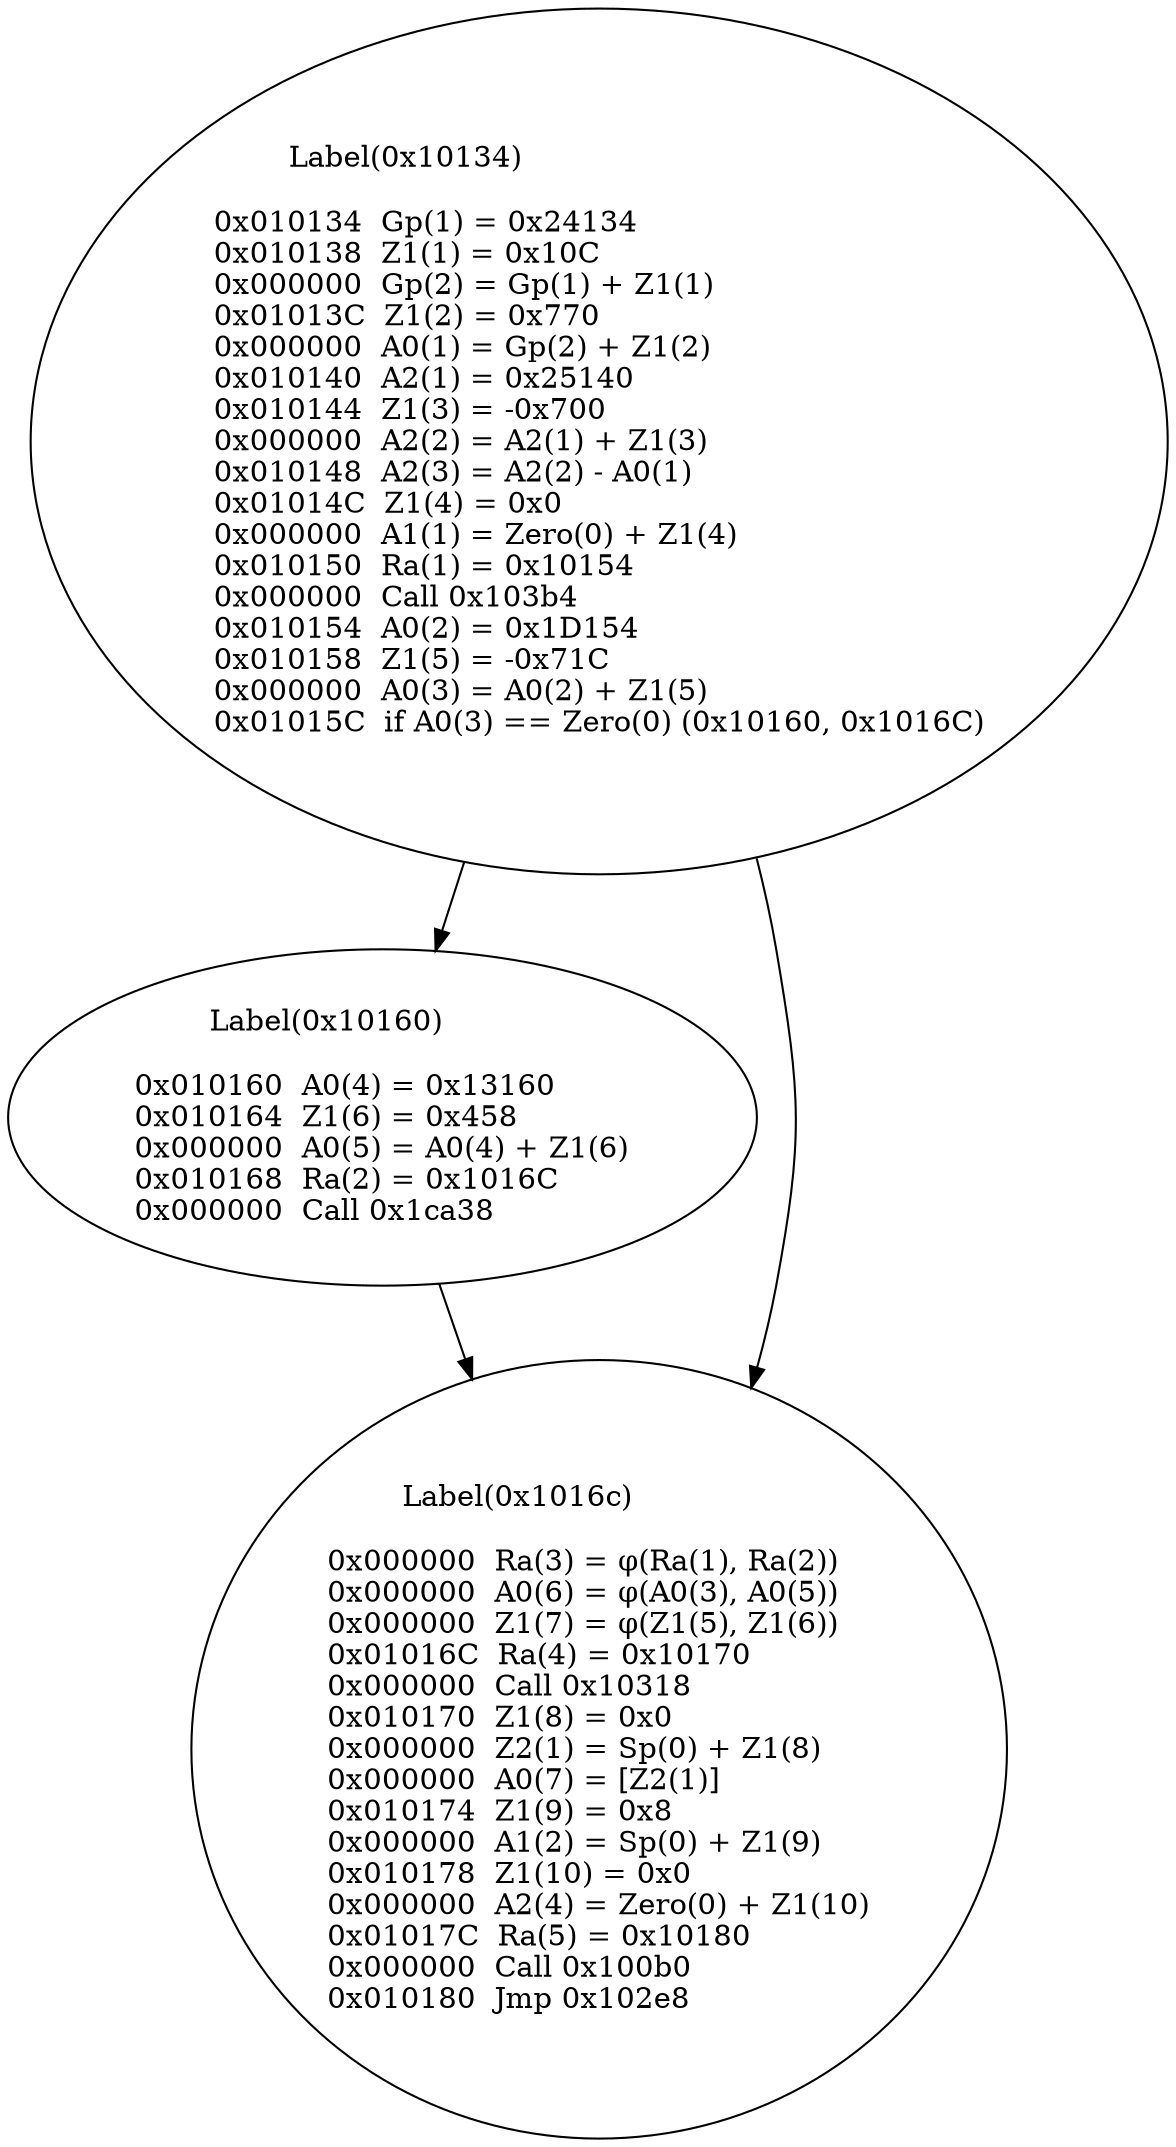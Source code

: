 digraph {
    0 [ label = "	Label(0x10134)\l\l0x010134  Gp(1) = 0x24134\l0x010138  Z1(1) = 0x10C\l0x000000  Gp(2) = Gp(1) + Z1(1)\l0x01013C  Z1(2) = 0x770\l0x000000  A0(1) = Gp(2) + Z1(2)\l0x010140  A2(1) = 0x25140\l0x010144  Z1(3) = -0x700\l0x000000  A2(2) = A2(1) + Z1(3)\l0x010148  A2(3) = A2(2) - A0(1)\l0x01014C  Z1(4) = 0x0\l0x000000  A1(1) = Zero(0) + Z1(4)\l0x010150  Ra(1) = 0x10154\l0x000000  Call 0x103b4\l0x010154  A0(2) = 0x1D154\l0x010158  Z1(5) = -0x71C\l0x000000  A0(3) = A0(2) + Z1(5)\l0x01015C  if A0(3) == Zero(0) (0x10160, 0x1016C)\l" ]
    1 [ label = "	Label(0x10160)\l\l0x010160  A0(4) = 0x13160\l0x010164  Z1(6) = 0x458\l0x000000  A0(5) = A0(4) + Z1(6)\l0x010168  Ra(2) = 0x1016C\l0x000000  Call 0x1ca38\l" ]
    2 [ label = "	Label(0x1016c)\l\l0x000000  Ra(3) = φ(Ra(1), Ra(2))\l0x000000  A0(6) = φ(A0(3), A0(5))\l0x000000  Z1(7) = φ(Z1(5), Z1(6))\l0x01016C  Ra(4) = 0x10170\l0x000000  Call 0x10318\l0x010170  Z1(8) = 0x0\l0x000000  Z2(1) = Sp(0) + Z1(8)\l0x000000  A0(7) = [Z2(1)]\l0x010174  Z1(9) = 0x8\l0x000000  A1(2) = Sp(0) + Z1(9)\l0x010178  Z1(10) = 0x0\l0x000000  A2(4) = Zero(0) + Z1(10)\l0x01017C  Ra(5) = 0x10180\l0x000000  Call 0x100b0\l0x010180  Jmp 0x102e8\l" ]
    0 -> 1 [ ]
    0 -> 2 [ ]
    1 -> 2 [ ]
}
